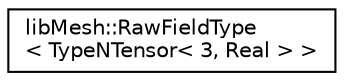 digraph "类继承关系图"
{
 // INTERACTIVE_SVG=YES
  edge [fontname="Helvetica",fontsize="10",labelfontname="Helvetica",labelfontsize="10"];
  node [fontname="Helvetica",fontsize="10",shape=record];
  rankdir="LR";
  Node1 [label="libMesh::RawFieldType\l\< TypeNTensor\< 3, Real \> \>",height=0.2,width=0.4,color="black", fillcolor="white", style="filled",URL="$structlibMesh_1_1RawFieldType_3_01TypeNTensor_3_013_00_01Real_01_4_01_4.html"];
}
